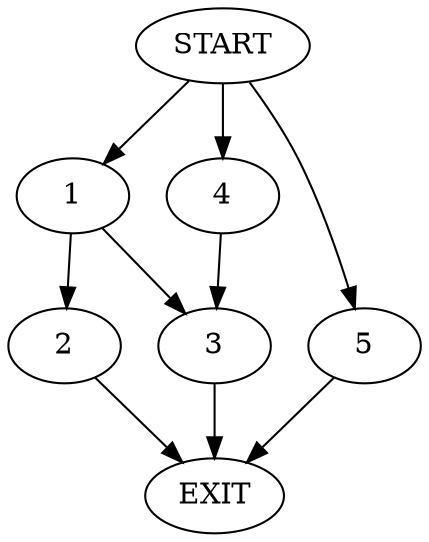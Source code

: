 digraph {
0 [label="START"]
6 [label="EXIT"]
0 -> 1
1 -> 2
1 -> 3
2 -> 6
3 -> 6
0 -> 4
4 -> 3
0 -> 5
5 -> 6
}
